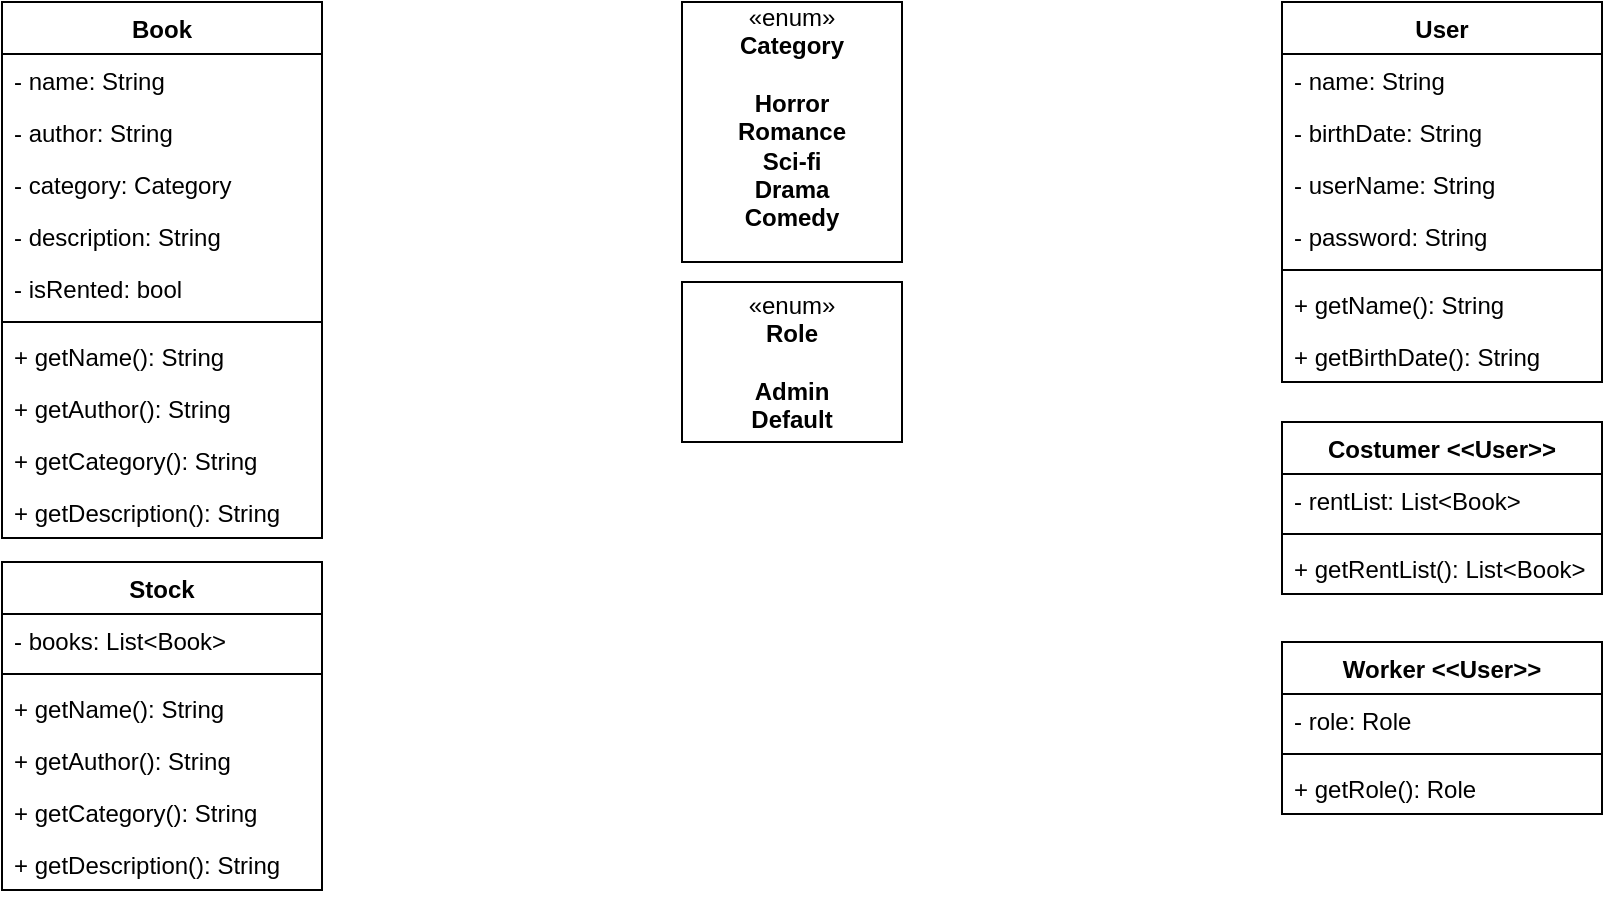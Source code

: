 <mxfile version="22.1.5" type="github">
  <diagram id="C5RBs43oDa-KdzZeNtuy" name="Page-1">
    <mxGraphModel dx="1062" dy="590" grid="1" gridSize="10" guides="1" tooltips="1" connect="1" arrows="1" fold="1" page="1" pageScale="1" pageWidth="827" pageHeight="1169" math="0" shadow="0">
      <root>
        <mxCell id="WIyWlLk6GJQsqaUBKTNV-0" />
        <mxCell id="WIyWlLk6GJQsqaUBKTNV-1" parent="WIyWlLk6GJQsqaUBKTNV-0" />
        <mxCell id="eZcE0YxD9h1GTTurw460-18" value="Book" style="swimlane;fontStyle=1;align=center;verticalAlign=top;childLayout=stackLayout;horizontal=1;startSize=26;horizontalStack=0;resizeParent=1;resizeParentMax=0;resizeLast=0;collapsible=1;marginBottom=0;whiteSpace=wrap;html=1;" vertex="1" parent="WIyWlLk6GJQsqaUBKTNV-1">
          <mxGeometry x="10" y="20" width="160" height="268" as="geometry" />
        </mxCell>
        <mxCell id="eZcE0YxD9h1GTTurw460-19" value="- name: String" style="text;strokeColor=none;fillColor=none;align=left;verticalAlign=top;spacingLeft=4;spacingRight=4;overflow=hidden;rotatable=0;points=[[0,0.5],[1,0.5]];portConstraint=eastwest;whiteSpace=wrap;html=1;" vertex="1" parent="eZcE0YxD9h1GTTurw460-18">
          <mxGeometry y="26" width="160" height="26" as="geometry" />
        </mxCell>
        <mxCell id="eZcE0YxD9h1GTTurw460-23" value="- author: String" style="text;strokeColor=none;fillColor=none;align=left;verticalAlign=top;spacingLeft=4;spacingRight=4;overflow=hidden;rotatable=0;points=[[0,0.5],[1,0.5]];portConstraint=eastwest;whiteSpace=wrap;html=1;" vertex="1" parent="eZcE0YxD9h1GTTurw460-18">
          <mxGeometry y="52" width="160" height="26" as="geometry" />
        </mxCell>
        <mxCell id="eZcE0YxD9h1GTTurw460-24" value="- category: Category" style="text;strokeColor=none;fillColor=none;align=left;verticalAlign=top;spacingLeft=4;spacingRight=4;overflow=hidden;rotatable=0;points=[[0,0.5],[1,0.5]];portConstraint=eastwest;whiteSpace=wrap;html=1;" vertex="1" parent="eZcE0YxD9h1GTTurw460-18">
          <mxGeometry y="78" width="160" height="26" as="geometry" />
        </mxCell>
        <mxCell id="eZcE0YxD9h1GTTurw460-25" value="- description: String" style="text;strokeColor=none;fillColor=none;align=left;verticalAlign=top;spacingLeft=4;spacingRight=4;overflow=hidden;rotatable=0;points=[[0,0.5],[1,0.5]];portConstraint=eastwest;whiteSpace=wrap;html=1;" vertex="1" parent="eZcE0YxD9h1GTTurw460-18">
          <mxGeometry y="104" width="160" height="26" as="geometry" />
        </mxCell>
        <mxCell id="eZcE0YxD9h1GTTurw460-75" value="- isRented: bool" style="text;strokeColor=none;fillColor=none;align=left;verticalAlign=top;spacingLeft=4;spacingRight=4;overflow=hidden;rotatable=0;points=[[0,0.5],[1,0.5]];portConstraint=eastwest;whiteSpace=wrap;html=1;" vertex="1" parent="eZcE0YxD9h1GTTurw460-18">
          <mxGeometry y="130" width="160" height="26" as="geometry" />
        </mxCell>
        <mxCell id="eZcE0YxD9h1GTTurw460-20" value="" style="line;strokeWidth=1;fillColor=none;align=left;verticalAlign=middle;spacingTop=-1;spacingLeft=3;spacingRight=3;rotatable=0;labelPosition=right;points=[];portConstraint=eastwest;strokeColor=inherit;" vertex="1" parent="eZcE0YxD9h1GTTurw460-18">
          <mxGeometry y="156" width="160" height="8" as="geometry" />
        </mxCell>
        <mxCell id="eZcE0YxD9h1GTTurw460-21" value="+ getName(): String" style="text;strokeColor=none;fillColor=none;align=left;verticalAlign=top;spacingLeft=4;spacingRight=4;overflow=hidden;rotatable=0;points=[[0,0.5],[1,0.5]];portConstraint=eastwest;whiteSpace=wrap;html=1;" vertex="1" parent="eZcE0YxD9h1GTTurw460-18">
          <mxGeometry y="164" width="160" height="26" as="geometry" />
        </mxCell>
        <mxCell id="eZcE0YxD9h1GTTurw460-26" value="+ getAuthor(): String" style="text;strokeColor=none;fillColor=none;align=left;verticalAlign=top;spacingLeft=4;spacingRight=4;overflow=hidden;rotatable=0;points=[[0,0.5],[1,0.5]];portConstraint=eastwest;whiteSpace=wrap;html=1;" vertex="1" parent="eZcE0YxD9h1GTTurw460-18">
          <mxGeometry y="190" width="160" height="26" as="geometry" />
        </mxCell>
        <mxCell id="eZcE0YxD9h1GTTurw460-27" value="+ getCategory(): String" style="text;strokeColor=none;fillColor=none;align=left;verticalAlign=top;spacingLeft=4;spacingRight=4;overflow=hidden;rotatable=0;points=[[0,0.5],[1,0.5]];portConstraint=eastwest;whiteSpace=wrap;html=1;" vertex="1" parent="eZcE0YxD9h1GTTurw460-18">
          <mxGeometry y="216" width="160" height="26" as="geometry" />
        </mxCell>
        <mxCell id="eZcE0YxD9h1GTTurw460-28" value="+ getDescription(): String" style="text;strokeColor=none;fillColor=none;align=left;verticalAlign=top;spacingLeft=4;spacingRight=4;overflow=hidden;rotatable=0;points=[[0,0.5],[1,0.5]];portConstraint=eastwest;whiteSpace=wrap;html=1;" vertex="1" parent="eZcE0YxD9h1GTTurw460-18">
          <mxGeometry y="242" width="160" height="26" as="geometry" />
        </mxCell>
        <mxCell id="eZcE0YxD9h1GTTurw460-29" value="«enum»&lt;br&gt;&lt;div&gt;&lt;b&gt;Category&lt;/b&gt;&lt;/div&gt;&lt;div&gt;&lt;b&gt;&lt;br&gt;&lt;/b&gt;&lt;/div&gt;&lt;div&gt;&lt;b&gt;Horror&lt;/b&gt;&lt;/div&gt;&lt;div&gt;&lt;b&gt;Romance&lt;/b&gt;&lt;/div&gt;&lt;div&gt;&lt;b&gt;Sci-fi&lt;/b&gt;&lt;/div&gt;&lt;div&gt;&lt;b&gt;Drama&lt;/b&gt;&lt;/div&gt;&lt;div&gt;&lt;b&gt;Comedy&lt;/b&gt;&lt;/div&gt;&lt;div&gt;&lt;b&gt;&lt;br&gt;&lt;/b&gt;&lt;/div&gt;" style="html=1;whiteSpace=wrap;" vertex="1" parent="WIyWlLk6GJQsqaUBKTNV-1">
          <mxGeometry x="350" y="20" width="110" height="130" as="geometry" />
        </mxCell>
        <mxCell id="eZcE0YxD9h1GTTurw460-30" value="User" style="swimlane;fontStyle=1;align=center;verticalAlign=top;childLayout=stackLayout;horizontal=1;startSize=26;horizontalStack=0;resizeParent=1;resizeParentMax=0;resizeLast=0;collapsible=1;marginBottom=0;whiteSpace=wrap;html=1;" vertex="1" parent="WIyWlLk6GJQsqaUBKTNV-1">
          <mxGeometry x="650" y="20" width="160" height="190" as="geometry" />
        </mxCell>
        <mxCell id="eZcE0YxD9h1GTTurw460-31" value="- name: String" style="text;strokeColor=none;fillColor=none;align=left;verticalAlign=top;spacingLeft=4;spacingRight=4;overflow=hidden;rotatable=0;points=[[0,0.5],[1,0.5]];portConstraint=eastwest;whiteSpace=wrap;html=1;" vertex="1" parent="eZcE0YxD9h1GTTurw460-30">
          <mxGeometry y="26" width="160" height="26" as="geometry" />
        </mxCell>
        <mxCell id="eZcE0YxD9h1GTTurw460-32" value="- birthDate: String" style="text;strokeColor=none;fillColor=none;align=left;verticalAlign=top;spacingLeft=4;spacingRight=4;overflow=hidden;rotatable=0;points=[[0,0.5],[1,0.5]];portConstraint=eastwest;whiteSpace=wrap;html=1;" vertex="1" parent="eZcE0YxD9h1GTTurw460-30">
          <mxGeometry y="52" width="160" height="26" as="geometry" />
        </mxCell>
        <mxCell id="eZcE0YxD9h1GTTurw460-40" value="- userName: String" style="text;strokeColor=none;fillColor=none;align=left;verticalAlign=top;spacingLeft=4;spacingRight=4;overflow=hidden;rotatable=0;points=[[0,0.5],[1,0.5]];portConstraint=eastwest;whiteSpace=wrap;html=1;" vertex="1" parent="eZcE0YxD9h1GTTurw460-30">
          <mxGeometry y="78" width="160" height="26" as="geometry" />
        </mxCell>
        <mxCell id="eZcE0YxD9h1GTTurw460-41" value="- password: String" style="text;strokeColor=none;fillColor=none;align=left;verticalAlign=top;spacingLeft=4;spacingRight=4;overflow=hidden;rotatable=0;points=[[0,0.5],[1,0.5]];portConstraint=eastwest;whiteSpace=wrap;html=1;" vertex="1" parent="eZcE0YxD9h1GTTurw460-30">
          <mxGeometry y="104" width="160" height="26" as="geometry" />
        </mxCell>
        <mxCell id="eZcE0YxD9h1GTTurw460-35" value="" style="line;strokeWidth=1;fillColor=none;align=left;verticalAlign=middle;spacingTop=-1;spacingLeft=3;spacingRight=3;rotatable=0;labelPosition=right;points=[];portConstraint=eastwest;strokeColor=inherit;" vertex="1" parent="eZcE0YxD9h1GTTurw460-30">
          <mxGeometry y="130" width="160" height="8" as="geometry" />
        </mxCell>
        <mxCell id="eZcE0YxD9h1GTTurw460-36" value="+ getName(): String" style="text;strokeColor=none;fillColor=none;align=left;verticalAlign=top;spacingLeft=4;spacingRight=4;overflow=hidden;rotatable=0;points=[[0,0.5],[1,0.5]];portConstraint=eastwest;whiteSpace=wrap;html=1;" vertex="1" parent="eZcE0YxD9h1GTTurw460-30">
          <mxGeometry y="138" width="160" height="26" as="geometry" />
        </mxCell>
        <mxCell id="eZcE0YxD9h1GTTurw460-37" value="+ getBirthDate(): String" style="text;strokeColor=none;fillColor=none;align=left;verticalAlign=top;spacingLeft=4;spacingRight=4;overflow=hidden;rotatable=0;points=[[0,0.5],[1,0.5]];portConstraint=eastwest;whiteSpace=wrap;html=1;" vertex="1" parent="eZcE0YxD9h1GTTurw460-30">
          <mxGeometry y="164" width="160" height="26" as="geometry" />
        </mxCell>
        <mxCell id="eZcE0YxD9h1GTTurw460-42" value="Costumer &amp;lt;&amp;lt;User&amp;gt;&amp;gt;" style="swimlane;fontStyle=1;align=center;verticalAlign=top;childLayout=stackLayout;horizontal=1;startSize=26;horizontalStack=0;resizeParent=1;resizeParentMax=0;resizeLast=0;collapsible=1;marginBottom=0;whiteSpace=wrap;html=1;" vertex="1" parent="WIyWlLk6GJQsqaUBKTNV-1">
          <mxGeometry x="650" y="230" width="160" height="86" as="geometry" />
        </mxCell>
        <mxCell id="eZcE0YxD9h1GTTurw460-46" value="- rentList: List&amp;lt;Book&amp;gt;" style="text;strokeColor=none;fillColor=none;align=left;verticalAlign=top;spacingLeft=4;spacingRight=4;overflow=hidden;rotatable=0;points=[[0,0.5],[1,0.5]];portConstraint=eastwest;whiteSpace=wrap;html=1;" vertex="1" parent="eZcE0YxD9h1GTTurw460-42">
          <mxGeometry y="26" width="160" height="26" as="geometry" />
        </mxCell>
        <mxCell id="eZcE0YxD9h1GTTurw460-47" value="" style="line;strokeWidth=1;fillColor=none;align=left;verticalAlign=middle;spacingTop=-1;spacingLeft=3;spacingRight=3;rotatable=0;labelPosition=right;points=[];portConstraint=eastwest;strokeColor=inherit;" vertex="1" parent="eZcE0YxD9h1GTTurw460-42">
          <mxGeometry y="52" width="160" height="8" as="geometry" />
        </mxCell>
        <mxCell id="eZcE0YxD9h1GTTurw460-48" value="+ getRentList(): List&amp;lt;Book&amp;gt;" style="text;strokeColor=none;fillColor=none;align=left;verticalAlign=top;spacingLeft=4;spacingRight=4;overflow=hidden;rotatable=0;points=[[0,0.5],[1,0.5]];portConstraint=eastwest;whiteSpace=wrap;html=1;" vertex="1" parent="eZcE0YxD9h1GTTurw460-42">
          <mxGeometry y="60" width="160" height="26" as="geometry" />
        </mxCell>
        <mxCell id="eZcE0YxD9h1GTTurw460-59" value="Worker &amp;lt;&amp;lt;User&amp;gt;&amp;gt;" style="swimlane;fontStyle=1;align=center;verticalAlign=top;childLayout=stackLayout;horizontal=1;startSize=26;horizontalStack=0;resizeParent=1;resizeParentMax=0;resizeLast=0;collapsible=1;marginBottom=0;whiteSpace=wrap;html=1;" vertex="1" parent="WIyWlLk6GJQsqaUBKTNV-1">
          <mxGeometry x="650" y="340" width="160" height="86" as="geometry" />
        </mxCell>
        <mxCell id="eZcE0YxD9h1GTTurw460-60" value="- role: Role" style="text;strokeColor=none;fillColor=none;align=left;verticalAlign=top;spacingLeft=4;spacingRight=4;overflow=hidden;rotatable=0;points=[[0,0.5],[1,0.5]];portConstraint=eastwest;whiteSpace=wrap;html=1;" vertex="1" parent="eZcE0YxD9h1GTTurw460-59">
          <mxGeometry y="26" width="160" height="26" as="geometry" />
        </mxCell>
        <mxCell id="eZcE0YxD9h1GTTurw460-61" value="" style="line;strokeWidth=1;fillColor=none;align=left;verticalAlign=middle;spacingTop=-1;spacingLeft=3;spacingRight=3;rotatable=0;labelPosition=right;points=[];portConstraint=eastwest;strokeColor=inherit;" vertex="1" parent="eZcE0YxD9h1GTTurw460-59">
          <mxGeometry y="52" width="160" height="8" as="geometry" />
        </mxCell>
        <mxCell id="eZcE0YxD9h1GTTurw460-62" value="+ getRole(): Role" style="text;strokeColor=none;fillColor=none;align=left;verticalAlign=top;spacingLeft=4;spacingRight=4;overflow=hidden;rotatable=0;points=[[0,0.5],[1,0.5]];portConstraint=eastwest;whiteSpace=wrap;html=1;" vertex="1" parent="eZcE0YxD9h1GTTurw460-59">
          <mxGeometry y="60" width="160" height="26" as="geometry" />
        </mxCell>
        <mxCell id="eZcE0YxD9h1GTTurw460-63" value="«enum»&lt;br&gt;&lt;b&gt;Role&lt;/b&gt;&lt;br&gt;&lt;div&gt;&lt;b&gt;&lt;br&gt;&lt;/b&gt;&lt;/div&gt;&lt;div&gt;&lt;b&gt;Admin&lt;/b&gt;&lt;/div&gt;&lt;div&gt;&lt;b&gt;Default&lt;br&gt;&lt;/b&gt;&lt;/div&gt;" style="html=1;whiteSpace=wrap;" vertex="1" parent="WIyWlLk6GJQsqaUBKTNV-1">
          <mxGeometry x="350" y="160" width="110" height="80" as="geometry" />
        </mxCell>
        <mxCell id="eZcE0YxD9h1GTTurw460-64" value="Stock" style="swimlane;fontStyle=1;align=center;verticalAlign=top;childLayout=stackLayout;horizontal=1;startSize=26;horizontalStack=0;resizeParent=1;resizeParentMax=0;resizeLast=0;collapsible=1;marginBottom=0;whiteSpace=wrap;html=1;" vertex="1" parent="WIyWlLk6GJQsqaUBKTNV-1">
          <mxGeometry x="10" y="300" width="160" height="164" as="geometry" />
        </mxCell>
        <mxCell id="eZcE0YxD9h1GTTurw460-68" value="- books: List&amp;lt;Book&amp;gt;" style="text;strokeColor=none;fillColor=none;align=left;verticalAlign=top;spacingLeft=4;spacingRight=4;overflow=hidden;rotatable=0;points=[[0,0.5],[1,0.5]];portConstraint=eastwest;whiteSpace=wrap;html=1;" vertex="1" parent="eZcE0YxD9h1GTTurw460-64">
          <mxGeometry y="26" width="160" height="26" as="geometry" />
        </mxCell>
        <mxCell id="eZcE0YxD9h1GTTurw460-69" value="" style="line;strokeWidth=1;fillColor=none;align=left;verticalAlign=middle;spacingTop=-1;spacingLeft=3;spacingRight=3;rotatable=0;labelPosition=right;points=[];portConstraint=eastwest;strokeColor=inherit;" vertex="1" parent="eZcE0YxD9h1GTTurw460-64">
          <mxGeometry y="52" width="160" height="8" as="geometry" />
        </mxCell>
        <mxCell id="eZcE0YxD9h1GTTurw460-70" value="+ getName(): String" style="text;strokeColor=none;fillColor=none;align=left;verticalAlign=top;spacingLeft=4;spacingRight=4;overflow=hidden;rotatable=0;points=[[0,0.5],[1,0.5]];portConstraint=eastwest;whiteSpace=wrap;html=1;" vertex="1" parent="eZcE0YxD9h1GTTurw460-64">
          <mxGeometry y="60" width="160" height="26" as="geometry" />
        </mxCell>
        <mxCell id="eZcE0YxD9h1GTTurw460-71" value="+ getAuthor(): String" style="text;strokeColor=none;fillColor=none;align=left;verticalAlign=top;spacingLeft=4;spacingRight=4;overflow=hidden;rotatable=0;points=[[0,0.5],[1,0.5]];portConstraint=eastwest;whiteSpace=wrap;html=1;" vertex="1" parent="eZcE0YxD9h1GTTurw460-64">
          <mxGeometry y="86" width="160" height="26" as="geometry" />
        </mxCell>
        <mxCell id="eZcE0YxD9h1GTTurw460-72" value="+ getCategory(): String" style="text;strokeColor=none;fillColor=none;align=left;verticalAlign=top;spacingLeft=4;spacingRight=4;overflow=hidden;rotatable=0;points=[[0,0.5],[1,0.5]];portConstraint=eastwest;whiteSpace=wrap;html=1;" vertex="1" parent="eZcE0YxD9h1GTTurw460-64">
          <mxGeometry y="112" width="160" height="26" as="geometry" />
        </mxCell>
        <mxCell id="eZcE0YxD9h1GTTurw460-73" value="+ getDescription(): String" style="text;strokeColor=none;fillColor=none;align=left;verticalAlign=top;spacingLeft=4;spacingRight=4;overflow=hidden;rotatable=0;points=[[0,0.5],[1,0.5]];portConstraint=eastwest;whiteSpace=wrap;html=1;" vertex="1" parent="eZcE0YxD9h1GTTurw460-64">
          <mxGeometry y="138" width="160" height="26" as="geometry" />
        </mxCell>
      </root>
    </mxGraphModel>
  </diagram>
</mxfile>
